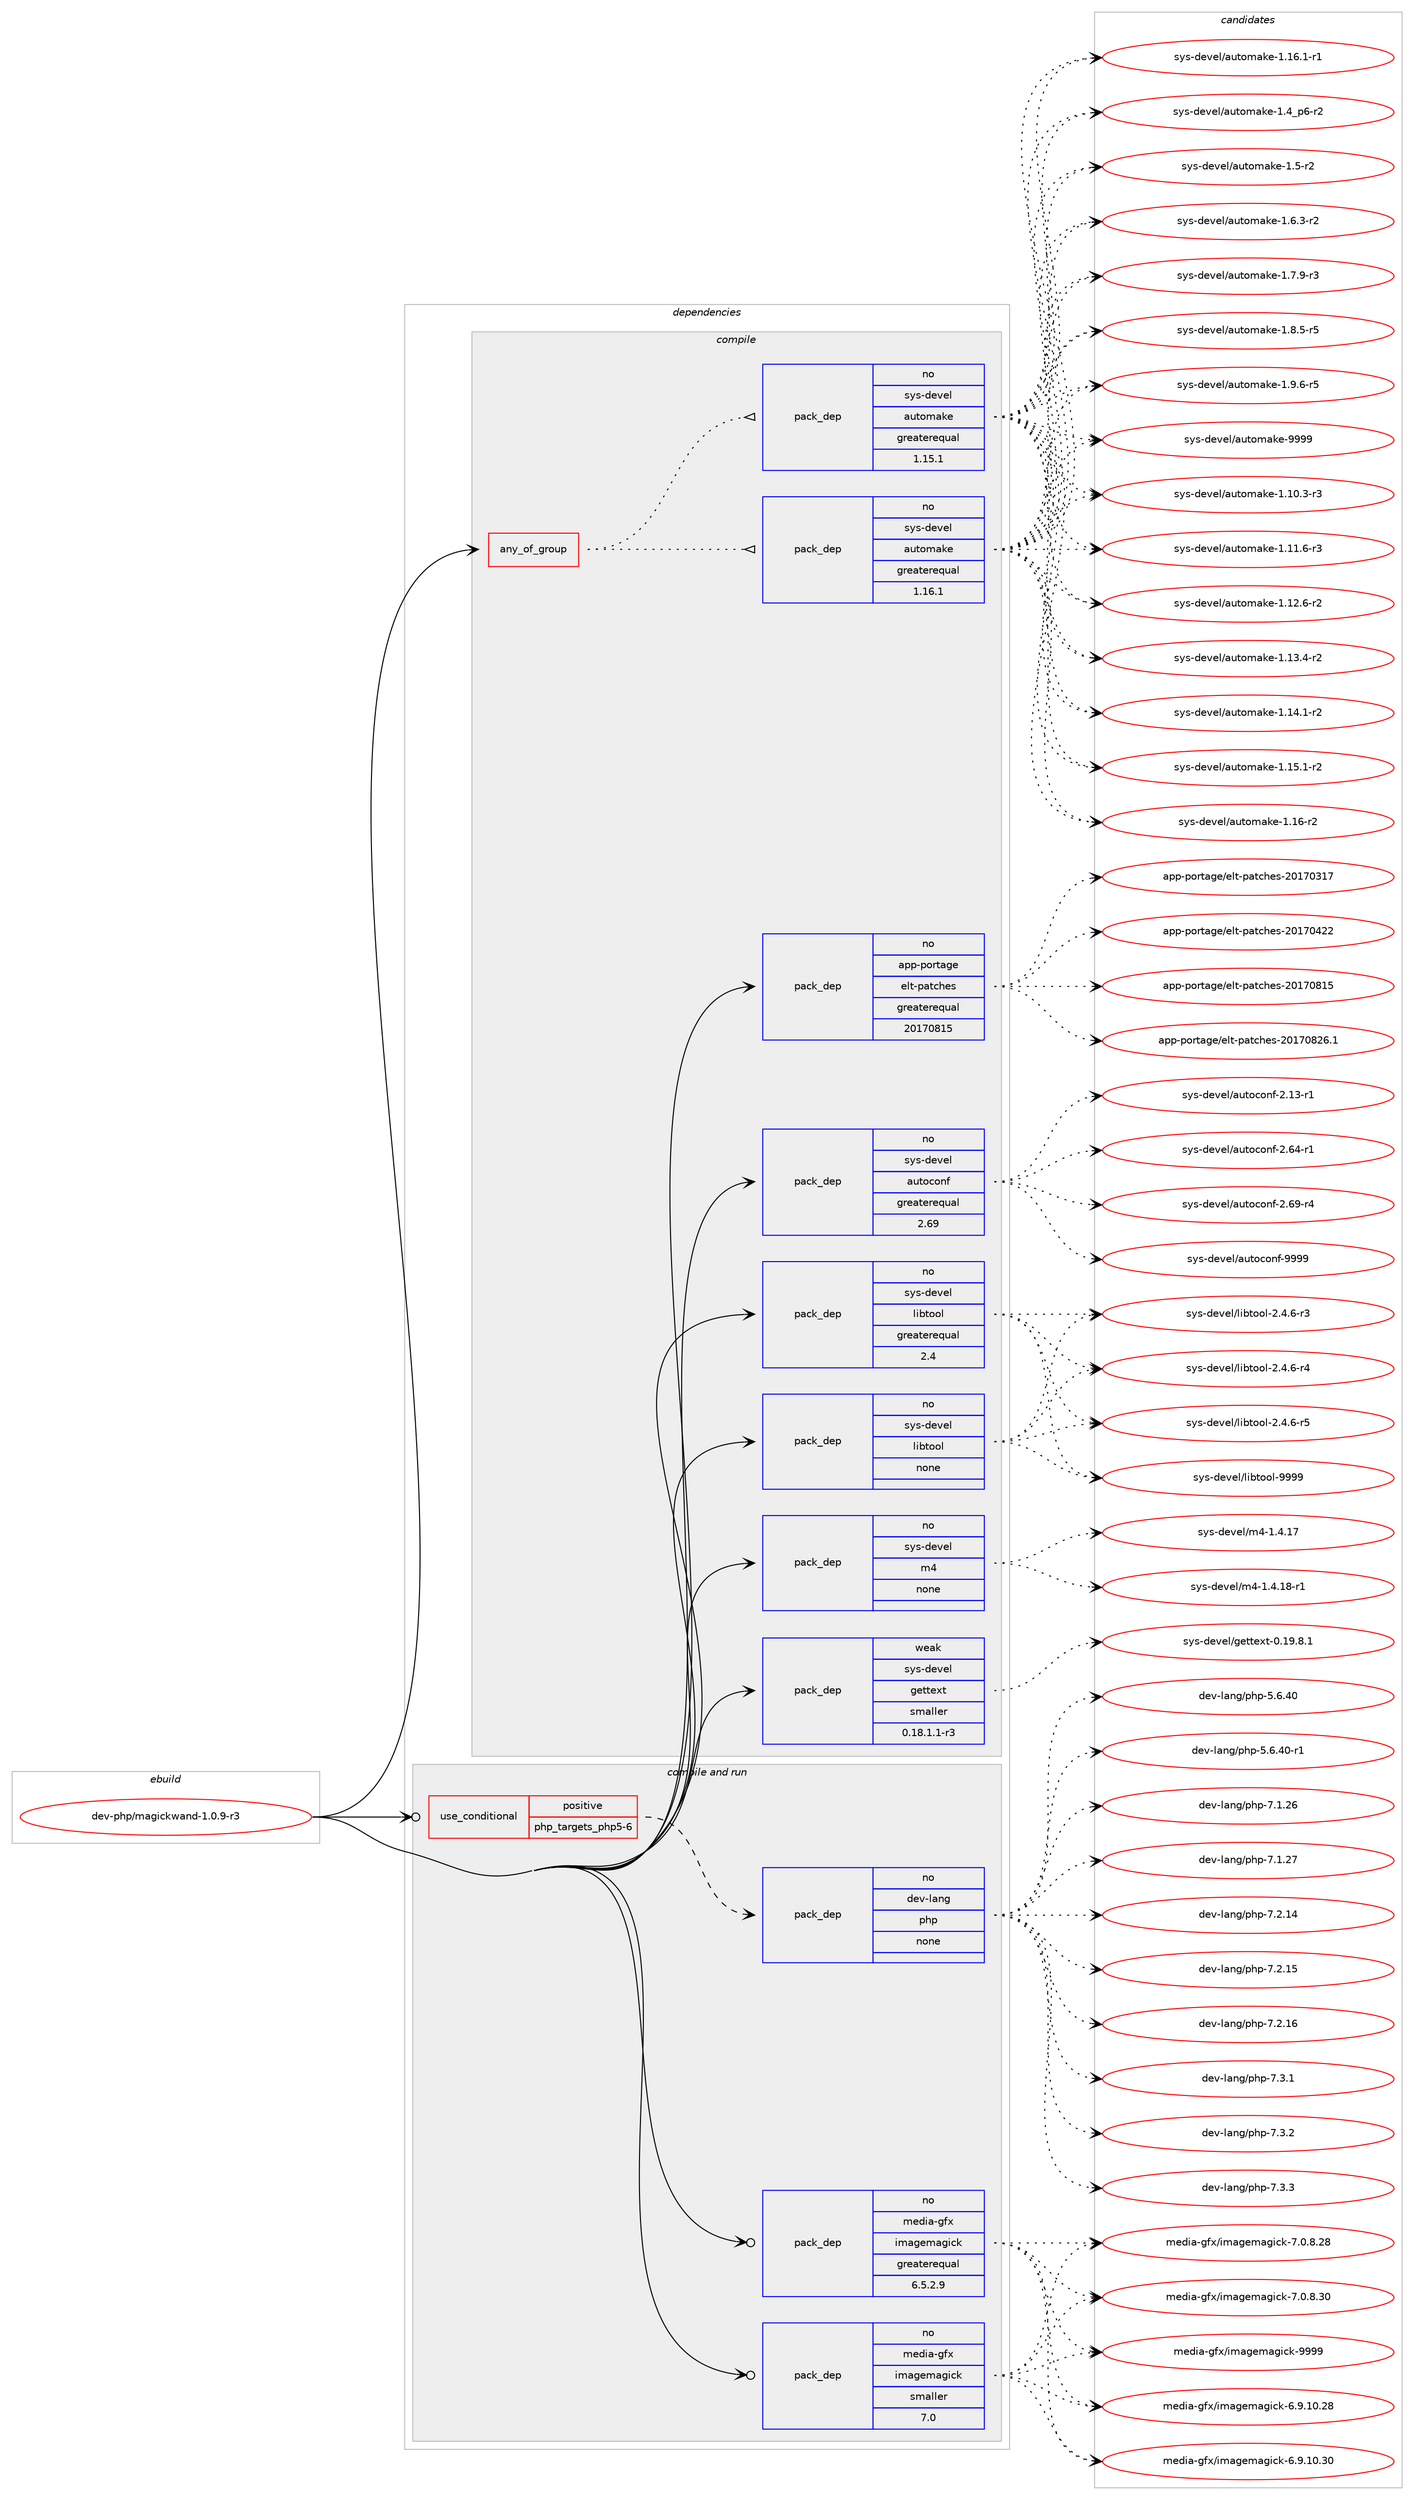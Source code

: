 digraph prolog {

# *************
# Graph options
# *************

newrank=true;
concentrate=true;
compound=true;
graph [rankdir=LR,fontname=Helvetica,fontsize=10,ranksep=1.5];#, ranksep=2.5, nodesep=0.2];
edge  [arrowhead=vee];
node  [fontname=Helvetica,fontsize=10];

# **********
# The ebuild
# **********

subgraph cluster_leftcol {
color=gray;
rank=same;
label=<<i>ebuild</i>>;
id [label="dev-php/magickwand-1.0.9-r3", color=red, width=4, href="../dev-php/magickwand-1.0.9-r3.svg"];
}

# ****************
# The dependencies
# ****************

subgraph cluster_midcol {
color=gray;
label=<<i>dependencies</i>>;
subgraph cluster_compile {
fillcolor="#eeeeee";
style=filled;
label=<<i>compile</i>>;
subgraph any22514 {
dependency1393053 [label=<<TABLE BORDER="0" CELLBORDER="1" CELLSPACING="0" CELLPADDING="4"><TR><TD CELLPADDING="10">any_of_group</TD></TR></TABLE>>, shape=none, color=red];subgraph pack1000640 {
dependency1393054 [label=<<TABLE BORDER="0" CELLBORDER="1" CELLSPACING="0" CELLPADDING="4" WIDTH="220"><TR><TD ROWSPAN="6" CELLPADDING="30">pack_dep</TD></TR><TR><TD WIDTH="110">no</TD></TR><TR><TD>sys-devel</TD></TR><TR><TD>automake</TD></TR><TR><TD>greaterequal</TD></TR><TR><TD>1.16.1</TD></TR></TABLE>>, shape=none, color=blue];
}
dependency1393053:e -> dependency1393054:w [weight=20,style="dotted",arrowhead="oinv"];
subgraph pack1000641 {
dependency1393055 [label=<<TABLE BORDER="0" CELLBORDER="1" CELLSPACING="0" CELLPADDING="4" WIDTH="220"><TR><TD ROWSPAN="6" CELLPADDING="30">pack_dep</TD></TR><TR><TD WIDTH="110">no</TD></TR><TR><TD>sys-devel</TD></TR><TR><TD>automake</TD></TR><TR><TD>greaterequal</TD></TR><TR><TD>1.15.1</TD></TR></TABLE>>, shape=none, color=blue];
}
dependency1393053:e -> dependency1393055:w [weight=20,style="dotted",arrowhead="oinv"];
}
id:e -> dependency1393053:w [weight=20,style="solid",arrowhead="vee"];
subgraph pack1000642 {
dependency1393056 [label=<<TABLE BORDER="0" CELLBORDER="1" CELLSPACING="0" CELLPADDING="4" WIDTH="220"><TR><TD ROWSPAN="6" CELLPADDING="30">pack_dep</TD></TR><TR><TD WIDTH="110">no</TD></TR><TR><TD>app-portage</TD></TR><TR><TD>elt-patches</TD></TR><TR><TD>greaterequal</TD></TR><TR><TD>20170815</TD></TR></TABLE>>, shape=none, color=blue];
}
id:e -> dependency1393056:w [weight=20,style="solid",arrowhead="vee"];
subgraph pack1000643 {
dependency1393057 [label=<<TABLE BORDER="0" CELLBORDER="1" CELLSPACING="0" CELLPADDING="4" WIDTH="220"><TR><TD ROWSPAN="6" CELLPADDING="30">pack_dep</TD></TR><TR><TD WIDTH="110">no</TD></TR><TR><TD>sys-devel</TD></TR><TR><TD>autoconf</TD></TR><TR><TD>greaterequal</TD></TR><TR><TD>2.69</TD></TR></TABLE>>, shape=none, color=blue];
}
id:e -> dependency1393057:w [weight=20,style="solid",arrowhead="vee"];
subgraph pack1000644 {
dependency1393058 [label=<<TABLE BORDER="0" CELLBORDER="1" CELLSPACING="0" CELLPADDING="4" WIDTH="220"><TR><TD ROWSPAN="6" CELLPADDING="30">pack_dep</TD></TR><TR><TD WIDTH="110">no</TD></TR><TR><TD>sys-devel</TD></TR><TR><TD>libtool</TD></TR><TR><TD>greaterequal</TD></TR><TR><TD>2.4</TD></TR></TABLE>>, shape=none, color=blue];
}
id:e -> dependency1393058:w [weight=20,style="solid",arrowhead="vee"];
subgraph pack1000645 {
dependency1393059 [label=<<TABLE BORDER="0" CELLBORDER="1" CELLSPACING="0" CELLPADDING="4" WIDTH="220"><TR><TD ROWSPAN="6" CELLPADDING="30">pack_dep</TD></TR><TR><TD WIDTH="110">no</TD></TR><TR><TD>sys-devel</TD></TR><TR><TD>libtool</TD></TR><TR><TD>none</TD></TR><TR><TD></TD></TR></TABLE>>, shape=none, color=blue];
}
id:e -> dependency1393059:w [weight=20,style="solid",arrowhead="vee"];
subgraph pack1000646 {
dependency1393060 [label=<<TABLE BORDER="0" CELLBORDER="1" CELLSPACING="0" CELLPADDING="4" WIDTH="220"><TR><TD ROWSPAN="6" CELLPADDING="30">pack_dep</TD></TR><TR><TD WIDTH="110">no</TD></TR><TR><TD>sys-devel</TD></TR><TR><TD>m4</TD></TR><TR><TD>none</TD></TR><TR><TD></TD></TR></TABLE>>, shape=none, color=blue];
}
id:e -> dependency1393060:w [weight=20,style="solid",arrowhead="vee"];
subgraph pack1000647 {
dependency1393061 [label=<<TABLE BORDER="0" CELLBORDER="1" CELLSPACING="0" CELLPADDING="4" WIDTH="220"><TR><TD ROWSPAN="6" CELLPADDING="30">pack_dep</TD></TR><TR><TD WIDTH="110">weak</TD></TR><TR><TD>sys-devel</TD></TR><TR><TD>gettext</TD></TR><TR><TD>smaller</TD></TR><TR><TD>0.18.1.1-r3</TD></TR></TABLE>>, shape=none, color=blue];
}
id:e -> dependency1393061:w [weight=20,style="solid",arrowhead="vee"];
}
subgraph cluster_compileandrun {
fillcolor="#eeeeee";
style=filled;
label=<<i>compile and run</i>>;
subgraph cond369334 {
dependency1393062 [label=<<TABLE BORDER="0" CELLBORDER="1" CELLSPACING="0" CELLPADDING="4"><TR><TD ROWSPAN="3" CELLPADDING="10">use_conditional</TD></TR><TR><TD>positive</TD></TR><TR><TD>php_targets_php5-6</TD></TR></TABLE>>, shape=none, color=red];
subgraph pack1000648 {
dependency1393063 [label=<<TABLE BORDER="0" CELLBORDER="1" CELLSPACING="0" CELLPADDING="4" WIDTH="220"><TR><TD ROWSPAN="6" CELLPADDING="30">pack_dep</TD></TR><TR><TD WIDTH="110">no</TD></TR><TR><TD>dev-lang</TD></TR><TR><TD>php</TD></TR><TR><TD>none</TD></TR><TR><TD></TD></TR></TABLE>>, shape=none, color=blue];
}
dependency1393062:e -> dependency1393063:w [weight=20,style="dashed",arrowhead="vee"];
}
id:e -> dependency1393062:w [weight=20,style="solid",arrowhead="odotvee"];
subgraph pack1000649 {
dependency1393064 [label=<<TABLE BORDER="0" CELLBORDER="1" CELLSPACING="0" CELLPADDING="4" WIDTH="220"><TR><TD ROWSPAN="6" CELLPADDING="30">pack_dep</TD></TR><TR><TD WIDTH="110">no</TD></TR><TR><TD>media-gfx</TD></TR><TR><TD>imagemagick</TD></TR><TR><TD>greaterequal</TD></TR><TR><TD>6.5.2.9</TD></TR></TABLE>>, shape=none, color=blue];
}
id:e -> dependency1393064:w [weight=20,style="solid",arrowhead="odotvee"];
subgraph pack1000650 {
dependency1393065 [label=<<TABLE BORDER="0" CELLBORDER="1" CELLSPACING="0" CELLPADDING="4" WIDTH="220"><TR><TD ROWSPAN="6" CELLPADDING="30">pack_dep</TD></TR><TR><TD WIDTH="110">no</TD></TR><TR><TD>media-gfx</TD></TR><TR><TD>imagemagick</TD></TR><TR><TD>smaller</TD></TR><TR><TD>7.0</TD></TR></TABLE>>, shape=none, color=blue];
}
id:e -> dependency1393065:w [weight=20,style="solid",arrowhead="odotvee"];
}
subgraph cluster_run {
fillcolor="#eeeeee";
style=filled;
label=<<i>run</i>>;
}
}

# **************
# The candidates
# **************

subgraph cluster_choices {
rank=same;
color=gray;
label=<<i>candidates</i>>;

subgraph choice1000640 {
color=black;
nodesep=1;
choice11512111545100101118101108479711711611110997107101454946494846514511451 [label="sys-devel/automake-1.10.3-r3", color=red, width=4,href="../sys-devel/automake-1.10.3-r3.svg"];
choice11512111545100101118101108479711711611110997107101454946494946544511451 [label="sys-devel/automake-1.11.6-r3", color=red, width=4,href="../sys-devel/automake-1.11.6-r3.svg"];
choice11512111545100101118101108479711711611110997107101454946495046544511450 [label="sys-devel/automake-1.12.6-r2", color=red, width=4,href="../sys-devel/automake-1.12.6-r2.svg"];
choice11512111545100101118101108479711711611110997107101454946495146524511450 [label="sys-devel/automake-1.13.4-r2", color=red, width=4,href="../sys-devel/automake-1.13.4-r2.svg"];
choice11512111545100101118101108479711711611110997107101454946495246494511450 [label="sys-devel/automake-1.14.1-r2", color=red, width=4,href="../sys-devel/automake-1.14.1-r2.svg"];
choice11512111545100101118101108479711711611110997107101454946495346494511450 [label="sys-devel/automake-1.15.1-r2", color=red, width=4,href="../sys-devel/automake-1.15.1-r2.svg"];
choice1151211154510010111810110847971171161111099710710145494649544511450 [label="sys-devel/automake-1.16-r2", color=red, width=4,href="../sys-devel/automake-1.16-r2.svg"];
choice11512111545100101118101108479711711611110997107101454946495446494511449 [label="sys-devel/automake-1.16.1-r1", color=red, width=4,href="../sys-devel/automake-1.16.1-r1.svg"];
choice115121115451001011181011084797117116111109971071014549465295112544511450 [label="sys-devel/automake-1.4_p6-r2", color=red, width=4,href="../sys-devel/automake-1.4_p6-r2.svg"];
choice11512111545100101118101108479711711611110997107101454946534511450 [label="sys-devel/automake-1.5-r2", color=red, width=4,href="../sys-devel/automake-1.5-r2.svg"];
choice115121115451001011181011084797117116111109971071014549465446514511450 [label="sys-devel/automake-1.6.3-r2", color=red, width=4,href="../sys-devel/automake-1.6.3-r2.svg"];
choice115121115451001011181011084797117116111109971071014549465546574511451 [label="sys-devel/automake-1.7.9-r3", color=red, width=4,href="../sys-devel/automake-1.7.9-r3.svg"];
choice115121115451001011181011084797117116111109971071014549465646534511453 [label="sys-devel/automake-1.8.5-r5", color=red, width=4,href="../sys-devel/automake-1.8.5-r5.svg"];
choice115121115451001011181011084797117116111109971071014549465746544511453 [label="sys-devel/automake-1.9.6-r5", color=red, width=4,href="../sys-devel/automake-1.9.6-r5.svg"];
choice115121115451001011181011084797117116111109971071014557575757 [label="sys-devel/automake-9999", color=red, width=4,href="../sys-devel/automake-9999.svg"];
dependency1393054:e -> choice11512111545100101118101108479711711611110997107101454946494846514511451:w [style=dotted,weight="100"];
dependency1393054:e -> choice11512111545100101118101108479711711611110997107101454946494946544511451:w [style=dotted,weight="100"];
dependency1393054:e -> choice11512111545100101118101108479711711611110997107101454946495046544511450:w [style=dotted,weight="100"];
dependency1393054:e -> choice11512111545100101118101108479711711611110997107101454946495146524511450:w [style=dotted,weight="100"];
dependency1393054:e -> choice11512111545100101118101108479711711611110997107101454946495246494511450:w [style=dotted,weight="100"];
dependency1393054:e -> choice11512111545100101118101108479711711611110997107101454946495346494511450:w [style=dotted,weight="100"];
dependency1393054:e -> choice1151211154510010111810110847971171161111099710710145494649544511450:w [style=dotted,weight="100"];
dependency1393054:e -> choice11512111545100101118101108479711711611110997107101454946495446494511449:w [style=dotted,weight="100"];
dependency1393054:e -> choice115121115451001011181011084797117116111109971071014549465295112544511450:w [style=dotted,weight="100"];
dependency1393054:e -> choice11512111545100101118101108479711711611110997107101454946534511450:w [style=dotted,weight="100"];
dependency1393054:e -> choice115121115451001011181011084797117116111109971071014549465446514511450:w [style=dotted,weight="100"];
dependency1393054:e -> choice115121115451001011181011084797117116111109971071014549465546574511451:w [style=dotted,weight="100"];
dependency1393054:e -> choice115121115451001011181011084797117116111109971071014549465646534511453:w [style=dotted,weight="100"];
dependency1393054:e -> choice115121115451001011181011084797117116111109971071014549465746544511453:w [style=dotted,weight="100"];
dependency1393054:e -> choice115121115451001011181011084797117116111109971071014557575757:w [style=dotted,weight="100"];
}
subgraph choice1000641 {
color=black;
nodesep=1;
choice11512111545100101118101108479711711611110997107101454946494846514511451 [label="sys-devel/automake-1.10.3-r3", color=red, width=4,href="../sys-devel/automake-1.10.3-r3.svg"];
choice11512111545100101118101108479711711611110997107101454946494946544511451 [label="sys-devel/automake-1.11.6-r3", color=red, width=4,href="../sys-devel/automake-1.11.6-r3.svg"];
choice11512111545100101118101108479711711611110997107101454946495046544511450 [label="sys-devel/automake-1.12.6-r2", color=red, width=4,href="../sys-devel/automake-1.12.6-r2.svg"];
choice11512111545100101118101108479711711611110997107101454946495146524511450 [label="sys-devel/automake-1.13.4-r2", color=red, width=4,href="../sys-devel/automake-1.13.4-r2.svg"];
choice11512111545100101118101108479711711611110997107101454946495246494511450 [label="sys-devel/automake-1.14.1-r2", color=red, width=4,href="../sys-devel/automake-1.14.1-r2.svg"];
choice11512111545100101118101108479711711611110997107101454946495346494511450 [label="sys-devel/automake-1.15.1-r2", color=red, width=4,href="../sys-devel/automake-1.15.1-r2.svg"];
choice1151211154510010111810110847971171161111099710710145494649544511450 [label="sys-devel/automake-1.16-r2", color=red, width=4,href="../sys-devel/automake-1.16-r2.svg"];
choice11512111545100101118101108479711711611110997107101454946495446494511449 [label="sys-devel/automake-1.16.1-r1", color=red, width=4,href="../sys-devel/automake-1.16.1-r1.svg"];
choice115121115451001011181011084797117116111109971071014549465295112544511450 [label="sys-devel/automake-1.4_p6-r2", color=red, width=4,href="../sys-devel/automake-1.4_p6-r2.svg"];
choice11512111545100101118101108479711711611110997107101454946534511450 [label="sys-devel/automake-1.5-r2", color=red, width=4,href="../sys-devel/automake-1.5-r2.svg"];
choice115121115451001011181011084797117116111109971071014549465446514511450 [label="sys-devel/automake-1.6.3-r2", color=red, width=4,href="../sys-devel/automake-1.6.3-r2.svg"];
choice115121115451001011181011084797117116111109971071014549465546574511451 [label="sys-devel/automake-1.7.9-r3", color=red, width=4,href="../sys-devel/automake-1.7.9-r3.svg"];
choice115121115451001011181011084797117116111109971071014549465646534511453 [label="sys-devel/automake-1.8.5-r5", color=red, width=4,href="../sys-devel/automake-1.8.5-r5.svg"];
choice115121115451001011181011084797117116111109971071014549465746544511453 [label="sys-devel/automake-1.9.6-r5", color=red, width=4,href="../sys-devel/automake-1.9.6-r5.svg"];
choice115121115451001011181011084797117116111109971071014557575757 [label="sys-devel/automake-9999", color=red, width=4,href="../sys-devel/automake-9999.svg"];
dependency1393055:e -> choice11512111545100101118101108479711711611110997107101454946494846514511451:w [style=dotted,weight="100"];
dependency1393055:e -> choice11512111545100101118101108479711711611110997107101454946494946544511451:w [style=dotted,weight="100"];
dependency1393055:e -> choice11512111545100101118101108479711711611110997107101454946495046544511450:w [style=dotted,weight="100"];
dependency1393055:e -> choice11512111545100101118101108479711711611110997107101454946495146524511450:w [style=dotted,weight="100"];
dependency1393055:e -> choice11512111545100101118101108479711711611110997107101454946495246494511450:w [style=dotted,weight="100"];
dependency1393055:e -> choice11512111545100101118101108479711711611110997107101454946495346494511450:w [style=dotted,weight="100"];
dependency1393055:e -> choice1151211154510010111810110847971171161111099710710145494649544511450:w [style=dotted,weight="100"];
dependency1393055:e -> choice11512111545100101118101108479711711611110997107101454946495446494511449:w [style=dotted,weight="100"];
dependency1393055:e -> choice115121115451001011181011084797117116111109971071014549465295112544511450:w [style=dotted,weight="100"];
dependency1393055:e -> choice11512111545100101118101108479711711611110997107101454946534511450:w [style=dotted,weight="100"];
dependency1393055:e -> choice115121115451001011181011084797117116111109971071014549465446514511450:w [style=dotted,weight="100"];
dependency1393055:e -> choice115121115451001011181011084797117116111109971071014549465546574511451:w [style=dotted,weight="100"];
dependency1393055:e -> choice115121115451001011181011084797117116111109971071014549465646534511453:w [style=dotted,weight="100"];
dependency1393055:e -> choice115121115451001011181011084797117116111109971071014549465746544511453:w [style=dotted,weight="100"];
dependency1393055:e -> choice115121115451001011181011084797117116111109971071014557575757:w [style=dotted,weight="100"];
}
subgraph choice1000642 {
color=black;
nodesep=1;
choice97112112451121111141169710310147101108116451129711699104101115455048495548514955 [label="app-portage/elt-patches-20170317", color=red, width=4,href="../app-portage/elt-patches-20170317.svg"];
choice97112112451121111141169710310147101108116451129711699104101115455048495548525050 [label="app-portage/elt-patches-20170422", color=red, width=4,href="../app-portage/elt-patches-20170422.svg"];
choice97112112451121111141169710310147101108116451129711699104101115455048495548564953 [label="app-portage/elt-patches-20170815", color=red, width=4,href="../app-portage/elt-patches-20170815.svg"];
choice971121124511211111411697103101471011081164511297116991041011154550484955485650544649 [label="app-portage/elt-patches-20170826.1", color=red, width=4,href="../app-portage/elt-patches-20170826.1.svg"];
dependency1393056:e -> choice97112112451121111141169710310147101108116451129711699104101115455048495548514955:w [style=dotted,weight="100"];
dependency1393056:e -> choice97112112451121111141169710310147101108116451129711699104101115455048495548525050:w [style=dotted,weight="100"];
dependency1393056:e -> choice97112112451121111141169710310147101108116451129711699104101115455048495548564953:w [style=dotted,weight="100"];
dependency1393056:e -> choice971121124511211111411697103101471011081164511297116991041011154550484955485650544649:w [style=dotted,weight="100"];
}
subgraph choice1000643 {
color=black;
nodesep=1;
choice1151211154510010111810110847971171161119911111010245504649514511449 [label="sys-devel/autoconf-2.13-r1", color=red, width=4,href="../sys-devel/autoconf-2.13-r1.svg"];
choice1151211154510010111810110847971171161119911111010245504654524511449 [label="sys-devel/autoconf-2.64-r1", color=red, width=4,href="../sys-devel/autoconf-2.64-r1.svg"];
choice1151211154510010111810110847971171161119911111010245504654574511452 [label="sys-devel/autoconf-2.69-r4", color=red, width=4,href="../sys-devel/autoconf-2.69-r4.svg"];
choice115121115451001011181011084797117116111991111101024557575757 [label="sys-devel/autoconf-9999", color=red, width=4,href="../sys-devel/autoconf-9999.svg"];
dependency1393057:e -> choice1151211154510010111810110847971171161119911111010245504649514511449:w [style=dotted,weight="100"];
dependency1393057:e -> choice1151211154510010111810110847971171161119911111010245504654524511449:w [style=dotted,weight="100"];
dependency1393057:e -> choice1151211154510010111810110847971171161119911111010245504654574511452:w [style=dotted,weight="100"];
dependency1393057:e -> choice115121115451001011181011084797117116111991111101024557575757:w [style=dotted,weight="100"];
}
subgraph choice1000644 {
color=black;
nodesep=1;
choice1151211154510010111810110847108105981161111111084550465246544511451 [label="sys-devel/libtool-2.4.6-r3", color=red, width=4,href="../sys-devel/libtool-2.4.6-r3.svg"];
choice1151211154510010111810110847108105981161111111084550465246544511452 [label="sys-devel/libtool-2.4.6-r4", color=red, width=4,href="../sys-devel/libtool-2.4.6-r4.svg"];
choice1151211154510010111810110847108105981161111111084550465246544511453 [label="sys-devel/libtool-2.4.6-r5", color=red, width=4,href="../sys-devel/libtool-2.4.6-r5.svg"];
choice1151211154510010111810110847108105981161111111084557575757 [label="sys-devel/libtool-9999", color=red, width=4,href="../sys-devel/libtool-9999.svg"];
dependency1393058:e -> choice1151211154510010111810110847108105981161111111084550465246544511451:w [style=dotted,weight="100"];
dependency1393058:e -> choice1151211154510010111810110847108105981161111111084550465246544511452:w [style=dotted,weight="100"];
dependency1393058:e -> choice1151211154510010111810110847108105981161111111084550465246544511453:w [style=dotted,weight="100"];
dependency1393058:e -> choice1151211154510010111810110847108105981161111111084557575757:w [style=dotted,weight="100"];
}
subgraph choice1000645 {
color=black;
nodesep=1;
choice1151211154510010111810110847108105981161111111084550465246544511451 [label="sys-devel/libtool-2.4.6-r3", color=red, width=4,href="../sys-devel/libtool-2.4.6-r3.svg"];
choice1151211154510010111810110847108105981161111111084550465246544511452 [label="sys-devel/libtool-2.4.6-r4", color=red, width=4,href="../sys-devel/libtool-2.4.6-r4.svg"];
choice1151211154510010111810110847108105981161111111084550465246544511453 [label="sys-devel/libtool-2.4.6-r5", color=red, width=4,href="../sys-devel/libtool-2.4.6-r5.svg"];
choice1151211154510010111810110847108105981161111111084557575757 [label="sys-devel/libtool-9999", color=red, width=4,href="../sys-devel/libtool-9999.svg"];
dependency1393059:e -> choice1151211154510010111810110847108105981161111111084550465246544511451:w [style=dotted,weight="100"];
dependency1393059:e -> choice1151211154510010111810110847108105981161111111084550465246544511452:w [style=dotted,weight="100"];
dependency1393059:e -> choice1151211154510010111810110847108105981161111111084550465246544511453:w [style=dotted,weight="100"];
dependency1393059:e -> choice1151211154510010111810110847108105981161111111084557575757:w [style=dotted,weight="100"];
}
subgraph choice1000646 {
color=black;
nodesep=1;
choice11512111545100101118101108471095245494652464955 [label="sys-devel/m4-1.4.17", color=red, width=4,href="../sys-devel/m4-1.4.17.svg"];
choice115121115451001011181011084710952454946524649564511449 [label="sys-devel/m4-1.4.18-r1", color=red, width=4,href="../sys-devel/m4-1.4.18-r1.svg"];
dependency1393060:e -> choice11512111545100101118101108471095245494652464955:w [style=dotted,weight="100"];
dependency1393060:e -> choice115121115451001011181011084710952454946524649564511449:w [style=dotted,weight="100"];
}
subgraph choice1000647 {
color=black;
nodesep=1;
choice1151211154510010111810110847103101116116101120116454846495746564649 [label="sys-devel/gettext-0.19.8.1", color=red, width=4,href="../sys-devel/gettext-0.19.8.1.svg"];
dependency1393061:e -> choice1151211154510010111810110847103101116116101120116454846495746564649:w [style=dotted,weight="100"];
}
subgraph choice1000648 {
color=black;
nodesep=1;
choice10010111845108971101034711210411245534654465248 [label="dev-lang/php-5.6.40", color=red, width=4,href="../dev-lang/php-5.6.40.svg"];
choice100101118451089711010347112104112455346544652484511449 [label="dev-lang/php-5.6.40-r1", color=red, width=4,href="../dev-lang/php-5.6.40-r1.svg"];
choice10010111845108971101034711210411245554649465054 [label="dev-lang/php-7.1.26", color=red, width=4,href="../dev-lang/php-7.1.26.svg"];
choice10010111845108971101034711210411245554649465055 [label="dev-lang/php-7.1.27", color=red, width=4,href="../dev-lang/php-7.1.27.svg"];
choice10010111845108971101034711210411245554650464952 [label="dev-lang/php-7.2.14", color=red, width=4,href="../dev-lang/php-7.2.14.svg"];
choice10010111845108971101034711210411245554650464953 [label="dev-lang/php-7.2.15", color=red, width=4,href="../dev-lang/php-7.2.15.svg"];
choice10010111845108971101034711210411245554650464954 [label="dev-lang/php-7.2.16", color=red, width=4,href="../dev-lang/php-7.2.16.svg"];
choice100101118451089711010347112104112455546514649 [label="dev-lang/php-7.3.1", color=red, width=4,href="../dev-lang/php-7.3.1.svg"];
choice100101118451089711010347112104112455546514650 [label="dev-lang/php-7.3.2", color=red, width=4,href="../dev-lang/php-7.3.2.svg"];
choice100101118451089711010347112104112455546514651 [label="dev-lang/php-7.3.3", color=red, width=4,href="../dev-lang/php-7.3.3.svg"];
dependency1393063:e -> choice10010111845108971101034711210411245534654465248:w [style=dotted,weight="100"];
dependency1393063:e -> choice100101118451089711010347112104112455346544652484511449:w [style=dotted,weight="100"];
dependency1393063:e -> choice10010111845108971101034711210411245554649465054:w [style=dotted,weight="100"];
dependency1393063:e -> choice10010111845108971101034711210411245554649465055:w [style=dotted,weight="100"];
dependency1393063:e -> choice10010111845108971101034711210411245554650464952:w [style=dotted,weight="100"];
dependency1393063:e -> choice10010111845108971101034711210411245554650464953:w [style=dotted,weight="100"];
dependency1393063:e -> choice10010111845108971101034711210411245554650464954:w [style=dotted,weight="100"];
dependency1393063:e -> choice100101118451089711010347112104112455546514649:w [style=dotted,weight="100"];
dependency1393063:e -> choice100101118451089711010347112104112455546514650:w [style=dotted,weight="100"];
dependency1393063:e -> choice100101118451089711010347112104112455546514651:w [style=dotted,weight="100"];
}
subgraph choice1000649 {
color=black;
nodesep=1;
choice10910110010597451031021204710510997103101109971031059910745544657464948465056 [label="media-gfx/imagemagick-6.9.10.28", color=red, width=4,href="../media-gfx/imagemagick-6.9.10.28.svg"];
choice10910110010597451031021204710510997103101109971031059910745544657464948465148 [label="media-gfx/imagemagick-6.9.10.30", color=red, width=4,href="../media-gfx/imagemagick-6.9.10.30.svg"];
choice109101100105974510310212047105109971031011099710310599107455546484656465056 [label="media-gfx/imagemagick-7.0.8.28", color=red, width=4,href="../media-gfx/imagemagick-7.0.8.28.svg"];
choice109101100105974510310212047105109971031011099710310599107455546484656465148 [label="media-gfx/imagemagick-7.0.8.30", color=red, width=4,href="../media-gfx/imagemagick-7.0.8.30.svg"];
choice1091011001059745103102120471051099710310110997103105991074557575757 [label="media-gfx/imagemagick-9999", color=red, width=4,href="../media-gfx/imagemagick-9999.svg"];
dependency1393064:e -> choice10910110010597451031021204710510997103101109971031059910745544657464948465056:w [style=dotted,weight="100"];
dependency1393064:e -> choice10910110010597451031021204710510997103101109971031059910745544657464948465148:w [style=dotted,weight="100"];
dependency1393064:e -> choice109101100105974510310212047105109971031011099710310599107455546484656465056:w [style=dotted,weight="100"];
dependency1393064:e -> choice109101100105974510310212047105109971031011099710310599107455546484656465148:w [style=dotted,weight="100"];
dependency1393064:e -> choice1091011001059745103102120471051099710310110997103105991074557575757:w [style=dotted,weight="100"];
}
subgraph choice1000650 {
color=black;
nodesep=1;
choice10910110010597451031021204710510997103101109971031059910745544657464948465056 [label="media-gfx/imagemagick-6.9.10.28", color=red, width=4,href="../media-gfx/imagemagick-6.9.10.28.svg"];
choice10910110010597451031021204710510997103101109971031059910745544657464948465148 [label="media-gfx/imagemagick-6.9.10.30", color=red, width=4,href="../media-gfx/imagemagick-6.9.10.30.svg"];
choice109101100105974510310212047105109971031011099710310599107455546484656465056 [label="media-gfx/imagemagick-7.0.8.28", color=red, width=4,href="../media-gfx/imagemagick-7.0.8.28.svg"];
choice109101100105974510310212047105109971031011099710310599107455546484656465148 [label="media-gfx/imagemagick-7.0.8.30", color=red, width=4,href="../media-gfx/imagemagick-7.0.8.30.svg"];
choice1091011001059745103102120471051099710310110997103105991074557575757 [label="media-gfx/imagemagick-9999", color=red, width=4,href="../media-gfx/imagemagick-9999.svg"];
dependency1393065:e -> choice10910110010597451031021204710510997103101109971031059910745544657464948465056:w [style=dotted,weight="100"];
dependency1393065:e -> choice10910110010597451031021204710510997103101109971031059910745544657464948465148:w [style=dotted,weight="100"];
dependency1393065:e -> choice109101100105974510310212047105109971031011099710310599107455546484656465056:w [style=dotted,weight="100"];
dependency1393065:e -> choice109101100105974510310212047105109971031011099710310599107455546484656465148:w [style=dotted,weight="100"];
dependency1393065:e -> choice1091011001059745103102120471051099710310110997103105991074557575757:w [style=dotted,weight="100"];
}
}

}
